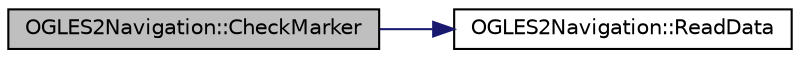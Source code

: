 digraph "OGLES2Navigation::CheckMarker"
{
  edge [fontname="Helvetica",fontsize="10",labelfontname="Helvetica",labelfontsize="10"];
  node [fontname="Helvetica",fontsize="10",shape=record];
  rankdir="LR";
  Node1 [label="OGLES2Navigation::CheckMarker",height=0.2,width=0.4,color="black", fillcolor="grey75", style="filled", fontcolor="black"];
  Node1 -> Node2 [color="midnightblue",fontsize="10",style="solid",fontname="Helvetica"];
  Node2 [label="OGLES2Navigation::ReadData",height=0.2,width=0.4,color="black", fillcolor="white", style="filled",URL="$class_o_g_l_e_s2_navigation.html#a8b857a482b37ad9b23ef476bcfcf6c7a"];
}
